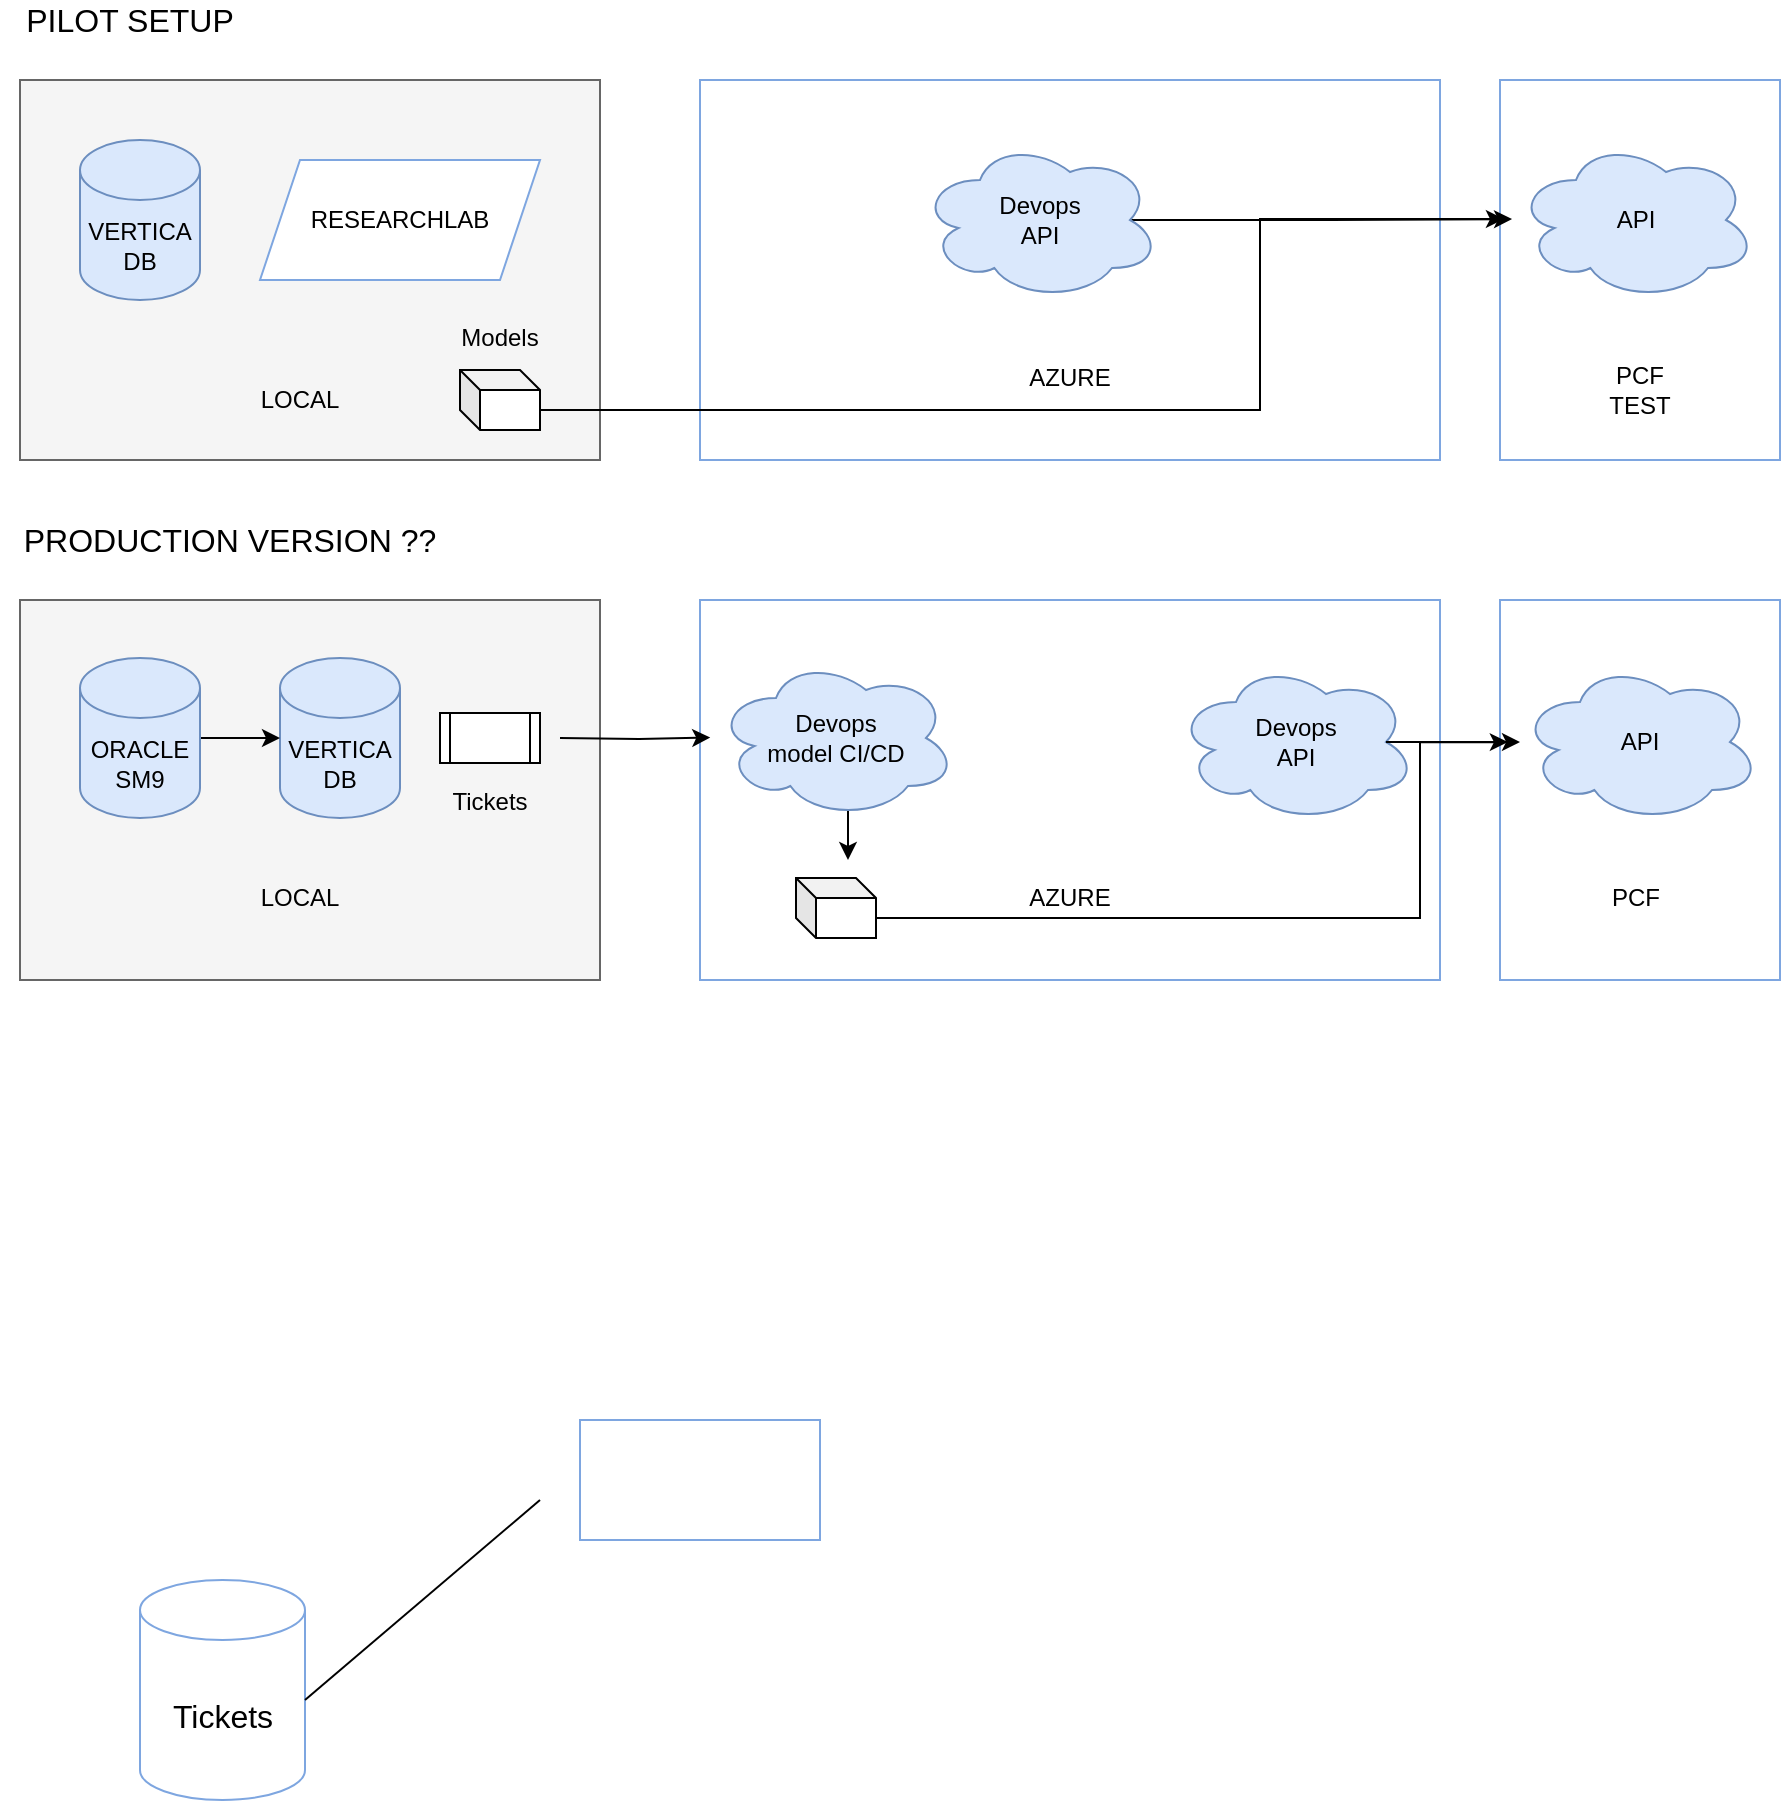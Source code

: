 <mxfile version="14.6.3" type="github">
  <diagram id="TIQiLkXEC3PqR95uw1yW" name="Page-1">
    <mxGraphModel dx="2583" dy="1393" grid="1" gridSize="10" guides="1" tooltips="1" connect="1" arrows="1" fold="1" page="1" pageScale="1" pageWidth="1800" pageHeight="8000" math="0" shadow="0">
      <root>
        <mxCell id="0" />
        <mxCell id="1" parent="0" />
        <mxCell id="9JWz2dye4Onn6iEvln5e-38" value="" style="group" vertex="1" connectable="0" parent="1">
          <mxGeometry x="60" y="90" width="880" height="190" as="geometry" />
        </mxCell>
        <mxCell id="9JWz2dye4Onn6iEvln5e-27" value="" style="rounded=0;whiteSpace=wrap;html=1;strokeColor=#7EA6E0;" vertex="1" parent="9JWz2dye4Onn6iEvln5e-38">
          <mxGeometry x="740" width="140" height="190" as="geometry" />
        </mxCell>
        <mxCell id="9JWz2dye4Onn6iEvln5e-32" value="" style="rounded=0;whiteSpace=wrap;html=1;strokeColor=#7EA6E0;" vertex="1" parent="9JWz2dye4Onn6iEvln5e-38">
          <mxGeometry x="340" width="370" height="190" as="geometry" />
        </mxCell>
        <mxCell id="9JWz2dye4Onn6iEvln5e-33" value="AZURE" style="text;html=1;strokeColor=none;fillColor=none;align=center;verticalAlign=middle;whiteSpace=wrap;rounded=0;" vertex="1" parent="9JWz2dye4Onn6iEvln5e-38">
          <mxGeometry x="505" y="139" width="40" height="20" as="geometry" />
        </mxCell>
        <mxCell id="9JWz2dye4Onn6iEvln5e-11" value="" style="rounded=0;whiteSpace=wrap;html=1;fillColor=#f5f5f5;strokeColor=#666666;fontColor=#333333;" vertex="1" parent="9JWz2dye4Onn6iEvln5e-38">
          <mxGeometry width="290" height="190" as="geometry" />
        </mxCell>
        <mxCell id="9JWz2dye4Onn6iEvln5e-12" value="LOCAL" style="text;html=1;strokeColor=none;fillColor=none;align=center;verticalAlign=middle;whiteSpace=wrap;rounded=0;" vertex="1" parent="9JWz2dye4Onn6iEvln5e-38">
          <mxGeometry x="120" y="150" width="40" height="20" as="geometry" />
        </mxCell>
        <mxCell id="9JWz2dye4Onn6iEvln5e-18" value="VERTICA&lt;br&gt;DB" style="shape=cylinder3;whiteSpace=wrap;html=1;boundedLbl=1;backgroundOutline=1;size=15;fillColor=#dae8fc;strokeColor=#6c8ebf;" vertex="1" parent="9JWz2dye4Onn6iEvln5e-38">
          <mxGeometry x="30" y="30" width="60" height="80" as="geometry" />
        </mxCell>
        <mxCell id="9JWz2dye4Onn6iEvln5e-19" value="RESEARCHLAB" style="shape=parallelogram;perimeter=parallelogramPerimeter;whiteSpace=wrap;html=1;fixedSize=1;rounded=0;strokeColor=#7EA6E0;" vertex="1" parent="9JWz2dye4Onn6iEvln5e-38">
          <mxGeometry x="120" y="40" width="140" height="60" as="geometry" />
        </mxCell>
        <mxCell id="9JWz2dye4Onn6iEvln5e-64" style="edgeStyle=orthogonalEdgeStyle;rounded=0;orthogonalLoop=1;jettySize=auto;html=1;exitX=0;exitY=0;exitDx=40;exitDy=20;exitPerimeter=0;entryX=0.014;entryY=0.366;entryDx=0;entryDy=0;entryPerimeter=0;fontSize=16;" edge="1" parent="9JWz2dye4Onn6iEvln5e-38" source="9JWz2dye4Onn6iEvln5e-21" target="9JWz2dye4Onn6iEvln5e-27">
          <mxGeometry relative="1" as="geometry">
            <Array as="points">
              <mxPoint x="620" y="165" />
              <mxPoint x="620" y="70" />
            </Array>
          </mxGeometry>
        </mxCell>
        <mxCell id="9JWz2dye4Onn6iEvln5e-21" value="" style="shape=cube;whiteSpace=wrap;html=1;boundedLbl=1;backgroundOutline=1;darkOpacity=0.05;darkOpacity2=0.1;size=10;" vertex="1" parent="9JWz2dye4Onn6iEvln5e-38">
          <mxGeometry x="220" y="145" width="40" height="30" as="geometry" />
        </mxCell>
        <mxCell id="9JWz2dye4Onn6iEvln5e-36" style="edgeStyle=orthogonalEdgeStyle;rounded=0;orthogonalLoop=1;jettySize=auto;html=1;exitX=0.875;exitY=0.5;exitDx=0;exitDy=0;exitPerimeter=0;entryX=0.043;entryY=0.366;entryDx=0;entryDy=0;entryPerimeter=0;" edge="1" parent="9JWz2dye4Onn6iEvln5e-38" source="9JWz2dye4Onn6iEvln5e-26" target="9JWz2dye4Onn6iEvln5e-27">
          <mxGeometry relative="1" as="geometry" />
        </mxCell>
        <mxCell id="9JWz2dye4Onn6iEvln5e-26" value="&lt;span&gt;Devops&lt;/span&gt;&lt;br&gt;API" style="ellipse;shape=cloud;whiteSpace=wrap;html=1;fillColor=#dae8fc;strokeColor=#6c8ebf;" vertex="1" parent="9JWz2dye4Onn6iEvln5e-38">
          <mxGeometry x="450" y="30" width="120" height="80" as="geometry" />
        </mxCell>
        <mxCell id="9JWz2dye4Onn6iEvln5e-28" value="API" style="ellipse;shape=cloud;whiteSpace=wrap;html=1;fillColor=#dae8fc;strokeColor=#6c8ebf;" vertex="1" parent="9JWz2dye4Onn6iEvln5e-38">
          <mxGeometry x="748" y="30" width="120" height="80" as="geometry" />
        </mxCell>
        <mxCell id="9JWz2dye4Onn6iEvln5e-62" value="PCF TEST" style="text;html=1;strokeColor=none;fillColor=none;align=center;verticalAlign=middle;whiteSpace=wrap;rounded=0;" vertex="1" parent="9JWz2dye4Onn6iEvln5e-38">
          <mxGeometry x="790" y="145" width="40" height="20" as="geometry" />
        </mxCell>
        <mxCell id="-r-eWaF7yrH_TR99yYgg-14" value="Models" style="text;html=1;strokeColor=none;fillColor=none;align=center;verticalAlign=middle;whiteSpace=wrap;rounded=0;" parent="9JWz2dye4Onn6iEvln5e-38" vertex="1">
          <mxGeometry x="220" y="119" width="40" height="20" as="geometry" />
        </mxCell>
        <mxCell id="9JWz2dye4Onn6iEvln5e-40" value="PILOT SETUP" style="text;html=1;strokeColor=none;fillColor=none;align=center;verticalAlign=middle;whiteSpace=wrap;rounded=0;fontSize=16;" vertex="1" parent="1">
          <mxGeometry x="50" y="50" width="130" height="20" as="geometry" />
        </mxCell>
        <mxCell id="9JWz2dye4Onn6iEvln5e-41" value="PRODUCTION VERSION ??" style="text;html=1;strokeColor=none;fillColor=none;align=center;verticalAlign=middle;whiteSpace=wrap;rounded=0;fontSize=16;" vertex="1" parent="1">
          <mxGeometry x="60" y="310" width="210" height="20" as="geometry" />
        </mxCell>
        <mxCell id="9JWz2dye4Onn6iEvln5e-16" value="" style="rounded=0;whiteSpace=wrap;html=1;strokeColor=#7EA6E0;" vertex="1" parent="1">
          <mxGeometry x="800" y="350" width="140" height="190" as="geometry" />
        </mxCell>
        <mxCell id="-r-eWaF7yrH_TR99yYgg-29" value="" style="rounded=0;whiteSpace=wrap;html=1;fillColor=#f5f5f5;strokeColor=#666666;fontColor=#333333;" parent="1" vertex="1">
          <mxGeometry x="60" y="350" width="290" height="190" as="geometry" />
        </mxCell>
        <mxCell id="-r-eWaF7yrH_TR99yYgg-26" value="" style="rounded=0;whiteSpace=wrap;html=1;strokeColor=#7EA6E0;" parent="1" vertex="1">
          <mxGeometry x="400" y="350" width="370" height="190" as="geometry" />
        </mxCell>
        <mxCell id="-r-eWaF7yrH_TR99yYgg-2" value="VERTICA&lt;br&gt;DB" style="shape=cylinder3;whiteSpace=wrap;html=1;boundedLbl=1;backgroundOutline=1;size=15;fillColor=#dae8fc;strokeColor=#6c8ebf;" parent="1" vertex="1">
          <mxGeometry x="190" y="379" width="60" height="80" as="geometry" />
        </mxCell>
        <mxCell id="9JWz2dye4Onn6iEvln5e-5" value="" style="edgeStyle=orthogonalEdgeStyle;rounded=0;orthogonalLoop=1;jettySize=auto;html=1;" edge="1" parent="1" source="-r-eWaF7yrH_TR99yYgg-4" target="-r-eWaF7yrH_TR99yYgg-2">
          <mxGeometry x="60" y="350" as="geometry" />
        </mxCell>
        <mxCell id="-r-eWaF7yrH_TR99yYgg-4" value="ORACLE SM9" style="shape=cylinder3;whiteSpace=wrap;html=1;boundedLbl=1;backgroundOutline=1;size=15;fillColor=#dae8fc;strokeColor=#6c8ebf;" parent="1" vertex="1">
          <mxGeometry x="90" y="379" width="60" height="80" as="geometry" />
        </mxCell>
        <mxCell id="9JWz2dye4Onn6iEvln5e-76" style="edgeStyle=orthogonalEdgeStyle;rounded=0;orthogonalLoop=1;jettySize=auto;html=1;exitX=0.55;exitY=0.95;exitDx=0;exitDy=0;exitPerimeter=0;entryX=0.2;entryY=0.684;entryDx=0;entryDy=0;entryPerimeter=0;fontSize=16;" edge="1" parent="1" source="-r-eWaF7yrH_TR99yYgg-6" target="-r-eWaF7yrH_TR99yYgg-26">
          <mxGeometry relative="1" as="geometry" />
        </mxCell>
        <mxCell id="-r-eWaF7yrH_TR99yYgg-6" value="&lt;span&gt;Devops&lt;/span&gt;&lt;br&gt;&lt;span&gt;model CI/CD&lt;/span&gt;" style="ellipse;shape=cloud;whiteSpace=wrap;html=1;fillColor=#dae8fc;strokeColor=#6c8ebf;" parent="1" vertex="1">
          <mxGeometry x="408" y="379" width="120" height="80" as="geometry" />
        </mxCell>
        <mxCell id="-r-eWaF7yrH_TR99yYgg-9" value="&lt;span&gt;Devops&lt;/span&gt;&lt;br&gt;API" style="ellipse;shape=cloud;whiteSpace=wrap;html=1;fillColor=#dae8fc;strokeColor=#6c8ebf;" parent="1" vertex="1">
          <mxGeometry x="638" y="381" width="120" height="80" as="geometry" />
        </mxCell>
        <mxCell id="-r-eWaF7yrH_TR99yYgg-21" style="edgeStyle=orthogonalEdgeStyle;rounded=0;orthogonalLoop=1;jettySize=auto;html=1;exitX=1;exitY=0.5;exitDx=0;exitDy=0;entryX=-0.024;entryY=0.497;entryDx=0;entryDy=0;entryPerimeter=0;" parent="1" target="-r-eWaF7yrH_TR99yYgg-6" edge="1">
          <mxGeometry x="60" y="350" as="geometry">
            <mxPoint x="330" y="419" as="sourcePoint" />
          </mxGeometry>
        </mxCell>
        <mxCell id="9JWz2dye4Onn6iEvln5e-77" style="edgeStyle=orthogonalEdgeStyle;rounded=0;orthogonalLoop=1;jettySize=auto;html=1;exitX=0;exitY=0;exitDx=40;exitDy=20;exitPerimeter=0;entryX=0.028;entryY=0.374;entryDx=0;entryDy=0;entryPerimeter=0;fontSize=16;" edge="1" parent="1" source="-r-eWaF7yrH_TR99yYgg-13" target="9JWz2dye4Onn6iEvln5e-16">
          <mxGeometry relative="1" as="geometry">
            <Array as="points">
              <mxPoint x="760" y="509" />
              <mxPoint x="760" y="421" />
            </Array>
          </mxGeometry>
        </mxCell>
        <mxCell id="-r-eWaF7yrH_TR99yYgg-13" value="" style="shape=cube;whiteSpace=wrap;html=1;boundedLbl=1;backgroundOutline=1;darkOpacity=0.05;darkOpacity2=0.1;size=10;" parent="1" vertex="1">
          <mxGeometry x="448" y="489" width="40" height="30" as="geometry" />
        </mxCell>
        <mxCell id="-r-eWaF7yrH_TR99yYgg-27" value="AZURE" style="text;html=1;strokeColor=none;fillColor=none;align=center;verticalAlign=middle;whiteSpace=wrap;rounded=0;" parent="1" vertex="1">
          <mxGeometry x="565" y="489" width="40" height="20" as="geometry" />
        </mxCell>
        <mxCell id="-r-eWaF7yrH_TR99yYgg-30" value="LOCAL" style="text;html=1;strokeColor=none;fillColor=none;align=center;verticalAlign=middle;whiteSpace=wrap;rounded=0;" parent="1" vertex="1">
          <mxGeometry x="180" y="489" width="40" height="20" as="geometry" />
        </mxCell>
        <mxCell id="9JWz2dye4Onn6iEvln5e-2" value="API" style="ellipse;shape=cloud;whiteSpace=wrap;html=1;fillColor=#dae8fc;strokeColor=#6c8ebf;" vertex="1" parent="1">
          <mxGeometry x="810" y="381" width="120" height="80" as="geometry" />
        </mxCell>
        <mxCell id="9JWz2dye4Onn6iEvln5e-3" style="edgeStyle=orthogonalEdgeStyle;rounded=0;orthogonalLoop=1;jettySize=auto;html=1;exitX=0.875;exitY=0.5;exitDx=0;exitDy=0;exitPerimeter=0;" edge="1" parent="1" source="-r-eWaF7yrH_TR99yYgg-9" target="9JWz2dye4Onn6iEvln5e-2">
          <mxGeometry x="68" y="350" as="geometry" />
        </mxCell>
        <mxCell id="9JWz2dye4Onn6iEvln5e-6" value="" style="shape=process;whiteSpace=wrap;html=1;backgroundOutline=1;" vertex="1" parent="1">
          <mxGeometry x="270" y="406.5" width="50" height="25" as="geometry" />
        </mxCell>
        <mxCell id="9JWz2dye4Onn6iEvln5e-7" value="Tickets" style="text;html=1;strokeColor=none;fillColor=none;align=center;verticalAlign=middle;whiteSpace=wrap;rounded=0;" vertex="1" parent="1">
          <mxGeometry x="275" y="441" width="40" height="20" as="geometry" />
        </mxCell>
        <mxCell id="9JWz2dye4Onn6iEvln5e-17" value="PCF" style="text;html=1;strokeColor=none;fillColor=none;align=center;verticalAlign=middle;whiteSpace=wrap;rounded=0;" vertex="1" parent="1">
          <mxGeometry x="848" y="489" width="40" height="20" as="geometry" />
        </mxCell>
        <mxCell id="9JWz2dye4Onn6iEvln5e-78" value="Tickets" style="shape=cylinder3;whiteSpace=wrap;html=1;boundedLbl=1;backgroundOutline=1;size=15;rounded=0;fontSize=16;strokeColor=#7EA6E0;fillColor=#ffffff;align=center;" vertex="1" parent="1">
          <mxGeometry x="120" y="840" width="82.5" height="110" as="geometry" />
        </mxCell>
        <mxCell id="9JWz2dye4Onn6iEvln5e-80" value="" style="endArrow=none;html=1;fontSize=16;" edge="1" parent="1">
          <mxGeometry width="50" height="50" relative="1" as="geometry">
            <mxPoint x="202.5" y="900" as="sourcePoint" />
            <mxPoint x="320" y="800" as="targetPoint" />
          </mxGeometry>
        </mxCell>
        <mxCell id="9JWz2dye4Onn6iEvln5e-83" value="" style="rounded=0;whiteSpace=wrap;html=1;fontSize=16;strokeColor=#7EA6E0;fillColor=#ffffff;align=left;" vertex="1" parent="1">
          <mxGeometry x="340" y="760" width="120" height="60" as="geometry" />
        </mxCell>
      </root>
    </mxGraphModel>
  </diagram>
</mxfile>
